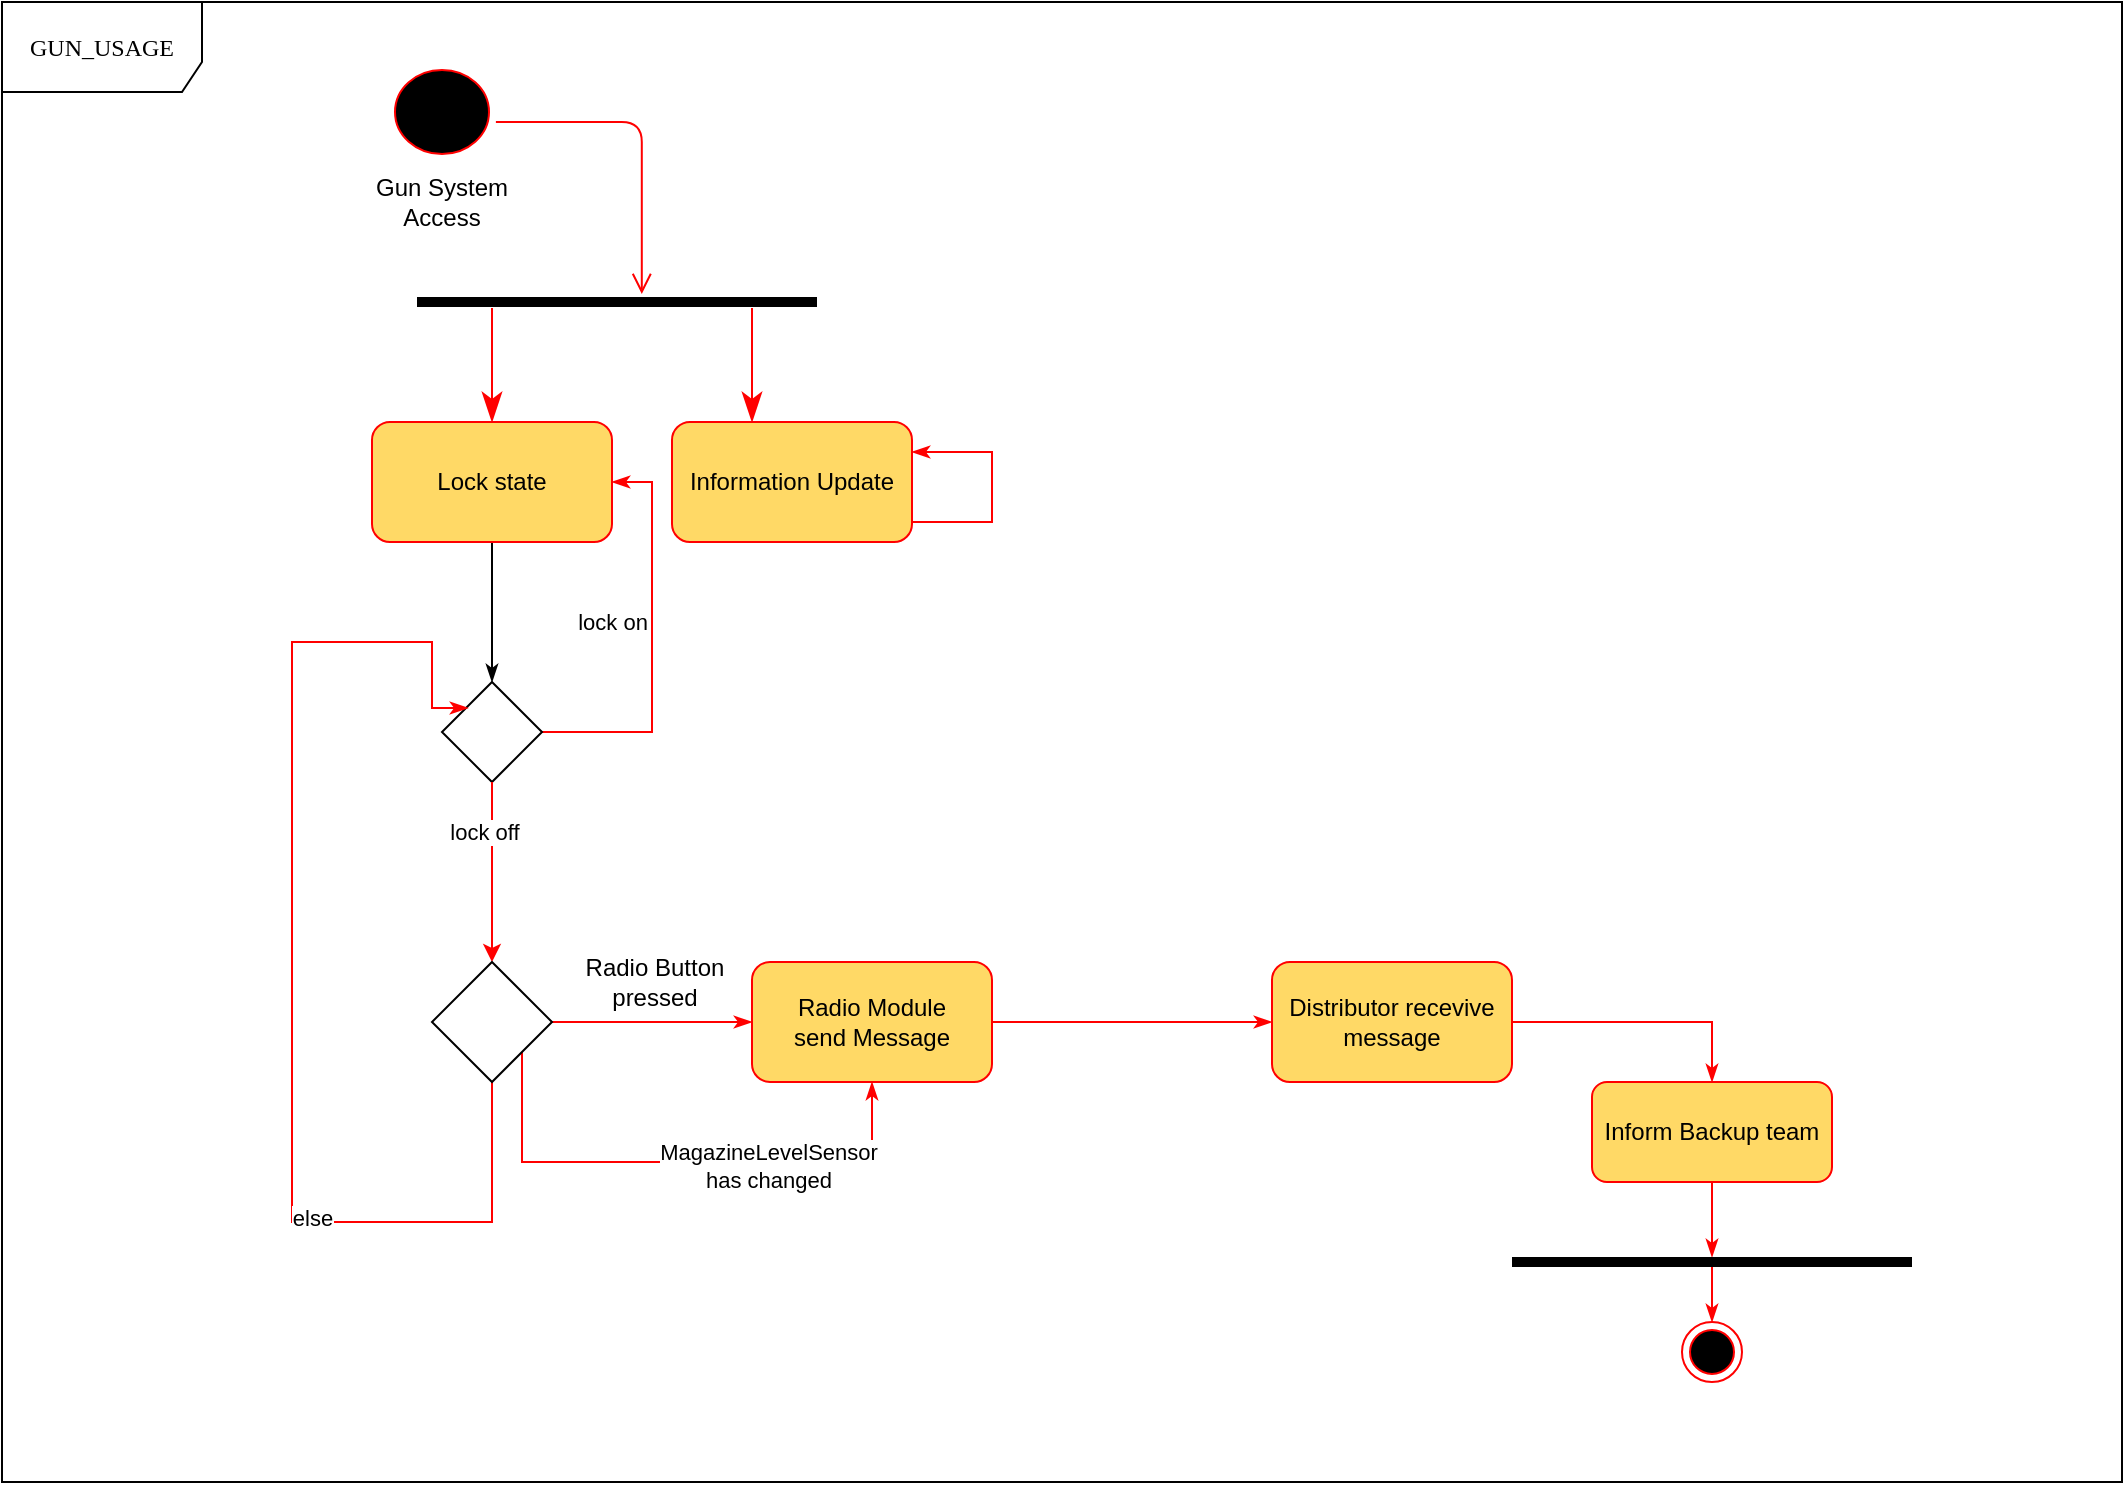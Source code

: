 <mxfile version="13.10.9" type="github">
  <diagram name="Page-1" id="58cdce13-f638-feb5-8d6f-7d28b1aa9fa0">
    <mxGraphModel dx="1884" dy="204" grid="1" gridSize="10" guides="1" tooltips="1" connect="1" arrows="1" fold="1" page="1" pageScale="1" pageWidth="1100" pageHeight="850" background="#ffffff" math="0" shadow="0">
      <root>
        <mxCell id="0" />
        <mxCell id="1" parent="0" />
        <mxCell id="2a3bc250acf0617d-8" value="GUN_USAGE" style="shape=umlFrame;whiteSpace=wrap;html=1;rounded=1;shadow=0;comic=0;labelBackgroundColor=none;strokeWidth=1;fontFamily=Verdana;fontSize=12;align=center;width=100;height=45;" parent="1" vertex="1">
          <mxGeometry x="20" y="860" width="1060" height="740" as="geometry" />
        </mxCell>
        <mxCell id="Oku4U-mqQ0WQSHt2BnqS-3" value="Gun System Access" style="text;html=1;strokeColor=none;fillColor=none;align=center;verticalAlign=middle;whiteSpace=wrap;rounded=0;" vertex="1" parent="1">
          <mxGeometry x="195" y="950" width="90" height="20" as="geometry" />
        </mxCell>
        <mxCell id="Oku4U-mqQ0WQSHt2BnqS-5" value="" style="html=1;points=[];perimeter=orthogonalPerimeter;fillColor=#000000;strokeColor=none;rotation=90;" vertex="1" parent="1">
          <mxGeometry x="325" y="910" width="5" height="200" as="geometry" />
        </mxCell>
        <mxCell id="Oku4U-mqQ0WQSHt2BnqS-6" value="" style="endArrow=classicThin;endFill=1;endSize=12;html=1;strokeColor=#FF0000;" edge="1" parent="1">
          <mxGeometry width="160" relative="1" as="geometry">
            <mxPoint x="265" y="1013" as="sourcePoint" />
            <mxPoint x="265" y="1070" as="targetPoint" />
          </mxGeometry>
        </mxCell>
        <mxCell id="Oku4U-mqQ0WQSHt2BnqS-7" value="" style="endArrow=classicThin;endFill=1;endSize=12;html=1;strokeColor=#FF0000;" edge="1" parent="1">
          <mxGeometry width="160" relative="1" as="geometry">
            <mxPoint x="395" y="1013" as="sourcePoint" />
            <mxPoint x="395" y="1070" as="targetPoint" />
          </mxGeometry>
        </mxCell>
        <mxCell id="Oku4U-mqQ0WQSHt2BnqS-8" value="Information Update" style="rounded=1;whiteSpace=wrap;html=1;strokeColor=#FF0000;fillColor=#FFD966;" vertex="1" parent="1">
          <mxGeometry x="355" y="1070" width="120" height="60" as="geometry" />
        </mxCell>
        <mxCell id="Oku4U-mqQ0WQSHt2BnqS-10" style="edgeStyle=orthogonalEdgeStyle;rounded=0;orthogonalLoop=1;jettySize=auto;html=1;endArrow=classicThin;endFill=1;" edge="1" parent="1" source="Oku4U-mqQ0WQSHt2BnqS-9">
          <mxGeometry relative="1" as="geometry">
            <mxPoint x="265" y="1200" as="targetPoint" />
          </mxGeometry>
        </mxCell>
        <mxCell id="Oku4U-mqQ0WQSHt2BnqS-9" value="Lock state" style="rounded=1;whiteSpace=wrap;html=1;strokeColor=#FF0000;fillColor=#FFD966;" vertex="1" parent="1">
          <mxGeometry x="205" y="1070" width="120" height="60" as="geometry" />
        </mxCell>
        <mxCell id="Oku4U-mqQ0WQSHt2BnqS-12" style="edgeStyle=orthogonalEdgeStyle;rounded=0;orthogonalLoop=1;jettySize=auto;html=1;entryX=1;entryY=0.5;entryDx=0;entryDy=0;endArrow=classicThin;endFill=1;strokeColor=#FF0000;" edge="1" parent="1" source="Oku4U-mqQ0WQSHt2BnqS-11" target="Oku4U-mqQ0WQSHt2BnqS-9">
          <mxGeometry relative="1" as="geometry">
            <Array as="points">
              <mxPoint x="345" y="1225" />
              <mxPoint x="345" y="1100" />
            </Array>
          </mxGeometry>
        </mxCell>
        <mxCell id="Oku4U-mqQ0WQSHt2BnqS-15" value="lock on" style="edgeLabel;html=1;align=center;verticalAlign=middle;resizable=0;points=[];" vertex="1" connectable="0" parent="Oku4U-mqQ0WQSHt2BnqS-12">
          <mxGeometry x="-0.05" y="4" relative="1" as="geometry">
            <mxPoint x="-16" y="-15" as="offset" />
          </mxGeometry>
        </mxCell>
        <mxCell id="Oku4U-mqQ0WQSHt2BnqS-11" value="" style="rhombus;whiteSpace=wrap;html=1;" vertex="1" parent="1">
          <mxGeometry x="240" y="1200" width="50" height="50" as="geometry" />
        </mxCell>
        <mxCell id="Oku4U-mqQ0WQSHt2BnqS-13" value="" style="ellipse;html=1;shape=startState;fillColor=#000000;strokeColor=#ff0000;" vertex="1" parent="1">
          <mxGeometry x="212.5" y="890" width="55" height="50" as="geometry" />
        </mxCell>
        <mxCell id="Oku4U-mqQ0WQSHt2BnqS-14" value="" style="edgeStyle=orthogonalEdgeStyle;html=1;verticalAlign=bottom;endArrow=open;endSize=8;strokeColor=#ff0000;entryX=-0.3;entryY=0.438;entryDx=0;entryDy=0;entryPerimeter=0;" edge="1" source="Oku4U-mqQ0WQSHt2BnqS-13" parent="1" target="Oku4U-mqQ0WQSHt2BnqS-5">
          <mxGeometry relative="1" as="geometry">
            <mxPoint x="180" y="980" as="targetPoint" />
            <Array as="points">
              <mxPoint x="340" y="920" />
            </Array>
          </mxGeometry>
        </mxCell>
        <mxCell id="Oku4U-mqQ0WQSHt2BnqS-16" style="edgeStyle=orthogonalEdgeStyle;rounded=0;orthogonalLoop=1;jettySize=auto;html=1;entryX=1;entryY=0.25;entryDx=0;entryDy=0;endArrow=classicThin;endFill=1;strokeColor=#FF0000;" edge="1" parent="1" target="Oku4U-mqQ0WQSHt2BnqS-8">
          <mxGeometry relative="1" as="geometry">
            <mxPoint x="495" y="1120" as="sourcePoint" />
            <Array as="points">
              <mxPoint x="475" y="1120" />
              <mxPoint x="515" y="1120" />
              <mxPoint x="515" y="1085" />
            </Array>
          </mxGeometry>
        </mxCell>
        <mxCell id="Oku4U-mqQ0WQSHt2BnqS-17" value="" style="endArrow=classic;html=1;strokeColor=#FF0000;exitX=0.5;exitY=1;exitDx=0;exitDy=0;" edge="1" parent="1" source="Oku4U-mqQ0WQSHt2BnqS-11">
          <mxGeometry width="50" height="50" relative="1" as="geometry">
            <mxPoint x="255" y="1330" as="sourcePoint" />
            <mxPoint x="265" y="1340" as="targetPoint" />
          </mxGeometry>
        </mxCell>
        <mxCell id="Oku4U-mqQ0WQSHt2BnqS-18" value="lock off" style="edgeLabel;html=1;align=center;verticalAlign=middle;resizable=0;points=[];" vertex="1" connectable="0" parent="Oku4U-mqQ0WQSHt2BnqS-17">
          <mxGeometry x="-0.444" y="-4" relative="1" as="geometry">
            <mxPoint as="offset" />
          </mxGeometry>
        </mxCell>
        <mxCell id="Oku4U-mqQ0WQSHt2BnqS-21" style="edgeStyle=orthogonalEdgeStyle;rounded=0;orthogonalLoop=1;jettySize=auto;html=1;endArrow=classicThin;endFill=1;strokeColor=#FF0000;entryX=0;entryY=0.5;entryDx=0;entryDy=0;" edge="1" parent="1" source="Oku4U-mqQ0WQSHt2BnqS-19" target="Oku4U-mqQ0WQSHt2BnqS-22">
          <mxGeometry relative="1" as="geometry">
            <mxPoint x="365" y="1370" as="targetPoint" />
            <Array as="points" />
          </mxGeometry>
        </mxCell>
        <mxCell id="Oku4U-mqQ0WQSHt2BnqS-24" style="edgeStyle=orthogonalEdgeStyle;rounded=0;orthogonalLoop=1;jettySize=auto;html=1;endArrow=classicThin;endFill=1;strokeColor=#FF0000;" edge="1" parent="1" source="Oku4U-mqQ0WQSHt2BnqS-19">
          <mxGeometry relative="1" as="geometry">
            <mxPoint x="253" y="1213" as="targetPoint" />
            <Array as="points">
              <mxPoint x="265" y="1470" />
              <mxPoint x="165" y="1470" />
              <mxPoint x="165" y="1180" />
              <mxPoint x="235" y="1180" />
              <mxPoint x="235" y="1213" />
            </Array>
          </mxGeometry>
        </mxCell>
        <mxCell id="Oku4U-mqQ0WQSHt2BnqS-29" value="else" style="edgeLabel;html=1;align=center;verticalAlign=middle;resizable=0;points=[];" vertex="1" connectable="0" parent="Oku4U-mqQ0WQSHt2BnqS-24">
          <mxGeometry x="-0.449" y="-2" relative="1" as="geometry">
            <mxPoint as="offset" />
          </mxGeometry>
        </mxCell>
        <mxCell id="Oku4U-mqQ0WQSHt2BnqS-27" style="edgeStyle=orthogonalEdgeStyle;rounded=0;orthogonalLoop=1;jettySize=auto;html=1;exitX=1;exitY=1;exitDx=0;exitDy=0;endArrow=classicThin;endFill=1;strokeColor=#FF0000;entryX=0.5;entryY=1;entryDx=0;entryDy=0;" edge="1" parent="1" source="Oku4U-mqQ0WQSHt2BnqS-19" target="Oku4U-mqQ0WQSHt2BnqS-22">
          <mxGeometry relative="1" as="geometry">
            <mxPoint x="425" y="1440" as="targetPoint" />
            <Array as="points">
              <mxPoint x="280" y="1440" />
              <mxPoint x="455" y="1440" />
            </Array>
          </mxGeometry>
        </mxCell>
        <mxCell id="Oku4U-mqQ0WQSHt2BnqS-28" value="&lt;div&gt;MagazineLevelSensor&lt;/div&gt;&lt;div&gt;has changed&lt;br&gt;&lt;/div&gt;" style="edgeLabel;html=1;align=center;verticalAlign=middle;resizable=0;points=[];" vertex="1" connectable="0" parent="Oku4U-mqQ0WQSHt2BnqS-27">
          <mxGeometry x="0.32" y="-2" relative="1" as="geometry">
            <mxPoint as="offset" />
          </mxGeometry>
        </mxCell>
        <mxCell id="Oku4U-mqQ0WQSHt2BnqS-19" value="" style="rhombus;whiteSpace=wrap;html=1;" vertex="1" parent="1">
          <mxGeometry x="235" y="1340" width="60" height="60" as="geometry" />
        </mxCell>
        <mxCell id="Oku4U-mqQ0WQSHt2BnqS-30" style="edgeStyle=orthogonalEdgeStyle;rounded=0;orthogonalLoop=1;jettySize=auto;html=1;endArrow=classicThin;endFill=1;strokeColor=#FF0000;entryX=0;entryY=0.5;entryDx=0;entryDy=0;" edge="1" parent="1" source="Oku4U-mqQ0WQSHt2BnqS-22" target="Oku4U-mqQ0WQSHt2BnqS-31">
          <mxGeometry relative="1" as="geometry">
            <mxPoint x="595" y="1370" as="targetPoint" />
          </mxGeometry>
        </mxCell>
        <mxCell id="Oku4U-mqQ0WQSHt2BnqS-22" value="&lt;div&gt;Radio Module &lt;br&gt;&lt;/div&gt;&lt;div&gt;send Message&lt;br&gt;&lt;/div&gt;" style="rounded=1;whiteSpace=wrap;html=1;strokeColor=#FF0000;fillColor=#FFD966;" vertex="1" parent="1">
          <mxGeometry x="395" y="1340" width="120" height="60" as="geometry" />
        </mxCell>
        <mxCell id="Oku4U-mqQ0WQSHt2BnqS-23" value="Radio Button pressed" style="text;html=1;strokeColor=none;fillColor=none;align=center;verticalAlign=middle;whiteSpace=wrap;rounded=0;" vertex="1" parent="1">
          <mxGeometry x="308" y="1340" width="77" height="20" as="geometry" />
        </mxCell>
        <mxCell id="Oku4U-mqQ0WQSHt2BnqS-32" style="edgeStyle=orthogonalEdgeStyle;rounded=0;orthogonalLoop=1;jettySize=auto;html=1;endArrow=classicThin;endFill=1;strokeColor=#FF0000;entryX=0.5;entryY=0;entryDx=0;entryDy=0;" edge="1" parent="1" source="Oku4U-mqQ0WQSHt2BnqS-31" target="Oku4U-mqQ0WQSHt2BnqS-33">
          <mxGeometry relative="1" as="geometry">
            <mxPoint x="855" y="1440" as="targetPoint" />
            <Array as="points">
              <mxPoint x="875" y="1370" />
            </Array>
          </mxGeometry>
        </mxCell>
        <mxCell id="Oku4U-mqQ0WQSHt2BnqS-31" value="&lt;div&gt;Distributor recevive &lt;br&gt;&lt;/div&gt;&lt;div&gt;message&lt;br&gt;&lt;/div&gt;" style="rounded=1;whiteSpace=wrap;html=1;strokeColor=#FF0000;fillColor=#FFD966;" vertex="1" parent="1">
          <mxGeometry x="655" y="1340" width="120" height="60" as="geometry" />
        </mxCell>
        <mxCell id="Oku4U-mqQ0WQSHt2BnqS-35" style="edgeStyle=orthogonalEdgeStyle;rounded=0;orthogonalLoop=1;jettySize=auto;html=1;endArrow=classicThin;endFill=1;strokeColor=#FF0000;" edge="1" parent="1" source="Oku4U-mqQ0WQSHt2BnqS-33" target="Oku4U-mqQ0WQSHt2BnqS-34">
          <mxGeometry relative="1" as="geometry" />
        </mxCell>
        <mxCell id="Oku4U-mqQ0WQSHt2BnqS-33" value="Inform Backup team" style="rounded=1;whiteSpace=wrap;html=1;strokeColor=#FF0000;fillColor=#FFD966;" vertex="1" parent="1">
          <mxGeometry x="815" y="1400" width="120" height="50" as="geometry" />
        </mxCell>
        <mxCell id="Oku4U-mqQ0WQSHt2BnqS-37" style="edgeStyle=orthogonalEdgeStyle;rounded=0;orthogonalLoop=1;jettySize=auto;html=1;entryX=0.5;entryY=0;entryDx=0;entryDy=0;endArrow=classicThin;endFill=1;strokeColor=#FF0000;" edge="1" parent="1" source="Oku4U-mqQ0WQSHt2BnqS-34" target="Oku4U-mqQ0WQSHt2BnqS-36">
          <mxGeometry relative="1" as="geometry" />
        </mxCell>
        <mxCell id="Oku4U-mqQ0WQSHt2BnqS-34" value="" style="html=1;points=[];perimeter=orthogonalPerimeter;fillColor=#000000;strokeColor=none;rotation=90;" vertex="1" parent="1">
          <mxGeometry x="872.5" y="1390" width="5" height="200" as="geometry" />
        </mxCell>
        <mxCell id="Oku4U-mqQ0WQSHt2BnqS-36" value="" style="ellipse;html=1;shape=endState;fillColor=#000000;strokeColor=#ff0000;" vertex="1" parent="1">
          <mxGeometry x="860" y="1520" width="30" height="30" as="geometry" />
        </mxCell>
      </root>
    </mxGraphModel>
  </diagram>
</mxfile>
